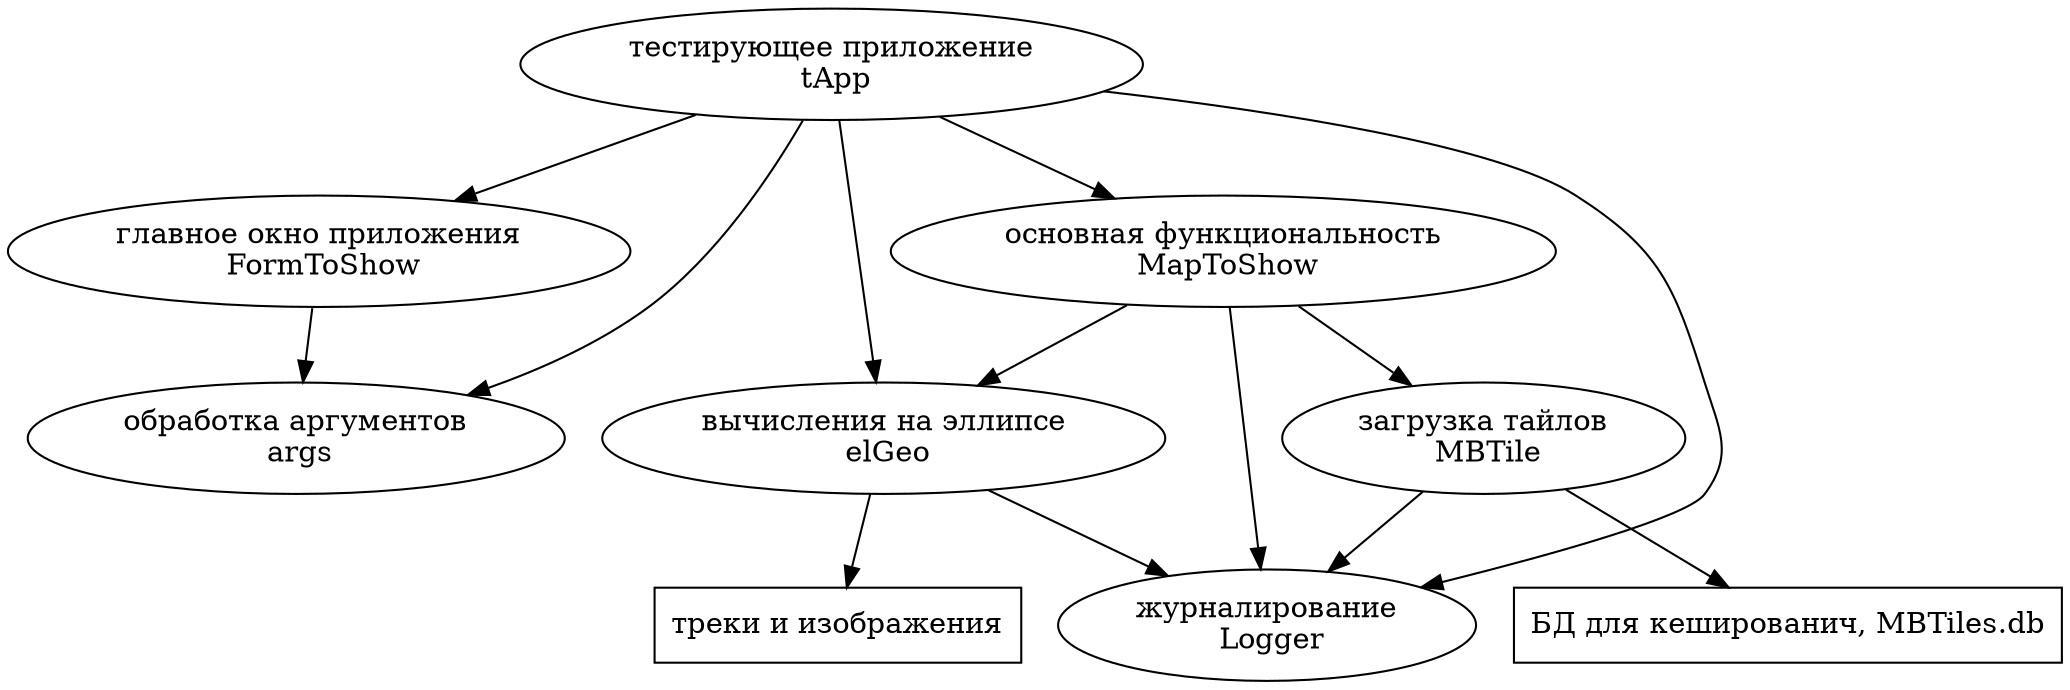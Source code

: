 
digraph world {
  node[shape=ellipse];
  app[label="тестирующее приложение\n tApp"];
  args[label="обработка аргументов\n args"];
  log[label="журналирование\n Logger"];
  elGeo[label="вычисления на эллипсе\n elGeo"];
  form[label="главное окно приложения\n FormToShow"];
  map[label="основная функциональность\n MapToShow"];
  tile[label="загрузка тайлов\n MBTile"];
  node[shape=box];
  db[label="БД для кешированич, MBTiles.db"];
  fl[label="треки и изображения"];
  app -> elGeo;
  app -> form;
  app -> map;
  app -> args;
  app -> log;
  elGeo -> log;
  
  form -> args;

  map -> tile;
  map -> elGeo ->fl ;

  map ->  log;
  tile ->  db;
  tile ->  log;



}